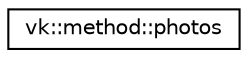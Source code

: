 digraph "Graphical Class Hierarchy"
{
 // LATEX_PDF_SIZE
  edge [fontname="Helvetica",fontsize="10",labelfontname="Helvetica",labelfontsize="10"];
  node [fontname="Helvetica",fontsize="10",shape=record];
  rankdir="LR";
  Node0 [label="vk::method::photos",height=0.2,width=0.4,color="black", fillcolor="white", style="filled",URL="$classvk_1_1method_1_1photos.html",tooltip="The photos methods representation."];
}
